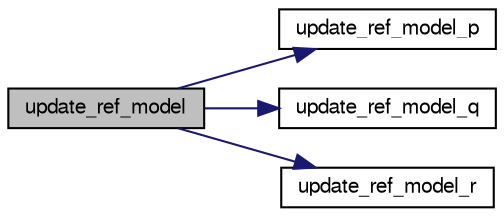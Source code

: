 digraph "update_ref_model"
{
  edge [fontname="FreeSans",fontsize="10",labelfontname="FreeSans",labelfontsize="10"];
  node [fontname="FreeSans",fontsize="10",shape=record];
  rankdir="LR";
  Node1 [label="update_ref_model",height=0.2,width=0.4,color="black", fillcolor="grey75", style="filled", fontcolor="black"];
  Node1 -> Node2 [color="midnightblue",fontsize="10",style="solid",fontname="FreeSans"];
  Node2 [label="update_ref_model_p",height=0.2,width=0.4,color="black", fillcolor="white", style="filled",URL="$stabilization__attitude__ref__quat__int_8c.html#a096c00deb25b569b3f9959e3c5fb27ae"];
  Node1 -> Node3 [color="midnightblue",fontsize="10",style="solid",fontname="FreeSans"];
  Node3 [label="update_ref_model_q",height=0.2,width=0.4,color="black", fillcolor="white", style="filled",URL="$stabilization__attitude__ref__quat__int_8c.html#af97dcdb2c66f8d1d6f92473ff835fa9d"];
  Node1 -> Node4 [color="midnightblue",fontsize="10",style="solid",fontname="FreeSans"];
  Node4 [label="update_ref_model_r",height=0.2,width=0.4,color="black", fillcolor="white", style="filled",URL="$stabilization__attitude__ref__quat__int_8c.html#a78b0de6ab6fa6b9d6aa208d8365449d6"];
}
